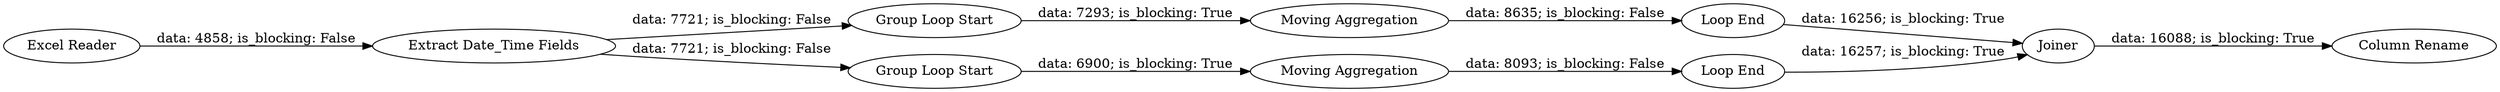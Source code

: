 digraph {
	"2469915024067740530_8" [label="Loop End"]
	"2469915024067740530_3" [label="Moving Aggregation"]
	"2469915024067740530_10" [label="Column Rename"]
	"2469915024067740530_7" [label="Moving Aggregation"]
	"2469915024067740530_11" [label="Group Loop Start"]
	"2469915024067740530_9" [label=Joiner]
	"2469915024067740530_12" [label="Loop End"]
	"2469915024067740530_6" [label="Group Loop Start"]
	"2469915024067740530_5" [label="Extract Date_Time Fields"]
	"2469915024067740530_2" [label="Excel Reader"]
	"2469915024067740530_11" -> "2469915024067740530_3" [label="data: 7293; is_blocking: True"]
	"2469915024067740530_8" -> "2469915024067740530_9" [label="data: 16257; is_blocking: True"]
	"2469915024067740530_6" -> "2469915024067740530_7" [label="data: 6900; is_blocking: True"]
	"2469915024067740530_3" -> "2469915024067740530_12" [label="data: 8635; is_blocking: False"]
	"2469915024067740530_5" -> "2469915024067740530_11" [label="data: 7721; is_blocking: False"]
	"2469915024067740530_5" -> "2469915024067740530_6" [label="data: 7721; is_blocking: False"]
	"2469915024067740530_7" -> "2469915024067740530_8" [label="data: 8093; is_blocking: False"]
	"2469915024067740530_12" -> "2469915024067740530_9" [label="data: 16256; is_blocking: True"]
	"2469915024067740530_2" -> "2469915024067740530_5" [label="data: 4858; is_blocking: False"]
	"2469915024067740530_9" -> "2469915024067740530_10" [label="data: 16088; is_blocking: True"]
	rankdir=LR
}
